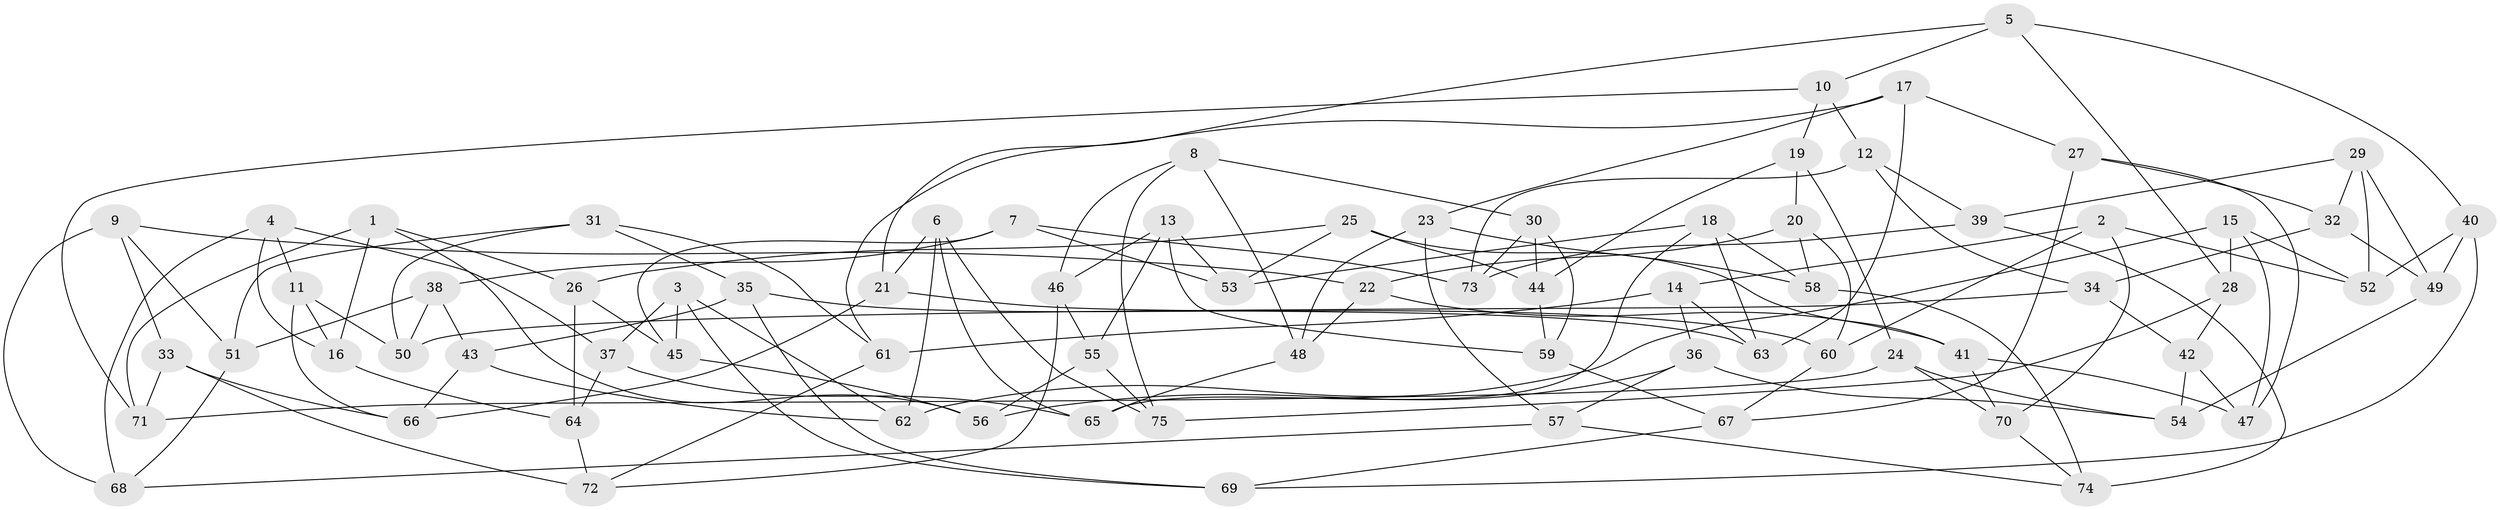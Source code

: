 // coarse degree distribution, {4: 0.3829787234042553, 6: 0.5319148936170213, 5: 0.06382978723404255, 3: 0.02127659574468085}
// Generated by graph-tools (version 1.1) at 2025/24/03/03/25 07:24:28]
// undirected, 75 vertices, 150 edges
graph export_dot {
graph [start="1"]
  node [color=gray90,style=filled];
  1;
  2;
  3;
  4;
  5;
  6;
  7;
  8;
  9;
  10;
  11;
  12;
  13;
  14;
  15;
  16;
  17;
  18;
  19;
  20;
  21;
  22;
  23;
  24;
  25;
  26;
  27;
  28;
  29;
  30;
  31;
  32;
  33;
  34;
  35;
  36;
  37;
  38;
  39;
  40;
  41;
  42;
  43;
  44;
  45;
  46;
  47;
  48;
  49;
  50;
  51;
  52;
  53;
  54;
  55;
  56;
  57;
  58;
  59;
  60;
  61;
  62;
  63;
  64;
  65;
  66;
  67;
  68;
  69;
  70;
  71;
  72;
  73;
  74;
  75;
  1 -- 26;
  1 -- 71;
  1 -- 16;
  1 -- 56;
  2 -- 60;
  2 -- 14;
  2 -- 70;
  2 -- 52;
  3 -- 69;
  3 -- 37;
  3 -- 45;
  3 -- 62;
  4 -- 37;
  4 -- 68;
  4 -- 11;
  4 -- 16;
  5 -- 10;
  5 -- 21;
  5 -- 28;
  5 -- 40;
  6 -- 65;
  6 -- 21;
  6 -- 62;
  6 -- 75;
  7 -- 38;
  7 -- 53;
  7 -- 45;
  7 -- 73;
  8 -- 30;
  8 -- 48;
  8 -- 46;
  8 -- 75;
  9 -- 22;
  9 -- 51;
  9 -- 68;
  9 -- 33;
  10 -- 12;
  10 -- 19;
  10 -- 71;
  11 -- 66;
  11 -- 16;
  11 -- 50;
  12 -- 34;
  12 -- 39;
  12 -- 73;
  13 -- 46;
  13 -- 55;
  13 -- 59;
  13 -- 53;
  14 -- 63;
  14 -- 61;
  14 -- 36;
  15 -- 47;
  15 -- 52;
  15 -- 28;
  15 -- 62;
  16 -- 64;
  17 -- 61;
  17 -- 27;
  17 -- 23;
  17 -- 63;
  18 -- 53;
  18 -- 58;
  18 -- 65;
  18 -- 63;
  19 -- 20;
  19 -- 24;
  19 -- 44;
  20 -- 60;
  20 -- 22;
  20 -- 58;
  21 -- 63;
  21 -- 66;
  22 -- 41;
  22 -- 48;
  23 -- 58;
  23 -- 48;
  23 -- 57;
  24 -- 70;
  24 -- 54;
  24 -- 71;
  25 -- 44;
  25 -- 26;
  25 -- 53;
  25 -- 41;
  26 -- 64;
  26 -- 45;
  27 -- 32;
  27 -- 47;
  27 -- 67;
  28 -- 75;
  28 -- 42;
  29 -- 49;
  29 -- 39;
  29 -- 32;
  29 -- 52;
  30 -- 59;
  30 -- 44;
  30 -- 73;
  31 -- 35;
  31 -- 50;
  31 -- 51;
  31 -- 61;
  32 -- 34;
  32 -- 49;
  33 -- 71;
  33 -- 72;
  33 -- 66;
  34 -- 42;
  34 -- 50;
  35 -- 60;
  35 -- 43;
  35 -- 69;
  36 -- 56;
  36 -- 57;
  36 -- 54;
  37 -- 65;
  37 -- 64;
  38 -- 43;
  38 -- 50;
  38 -- 51;
  39 -- 73;
  39 -- 74;
  40 -- 69;
  40 -- 52;
  40 -- 49;
  41 -- 70;
  41 -- 47;
  42 -- 54;
  42 -- 47;
  43 -- 62;
  43 -- 66;
  44 -- 59;
  45 -- 56;
  46 -- 72;
  46 -- 55;
  48 -- 65;
  49 -- 54;
  51 -- 68;
  55 -- 56;
  55 -- 75;
  57 -- 68;
  57 -- 74;
  58 -- 74;
  59 -- 67;
  60 -- 67;
  61 -- 72;
  64 -- 72;
  67 -- 69;
  70 -- 74;
}
